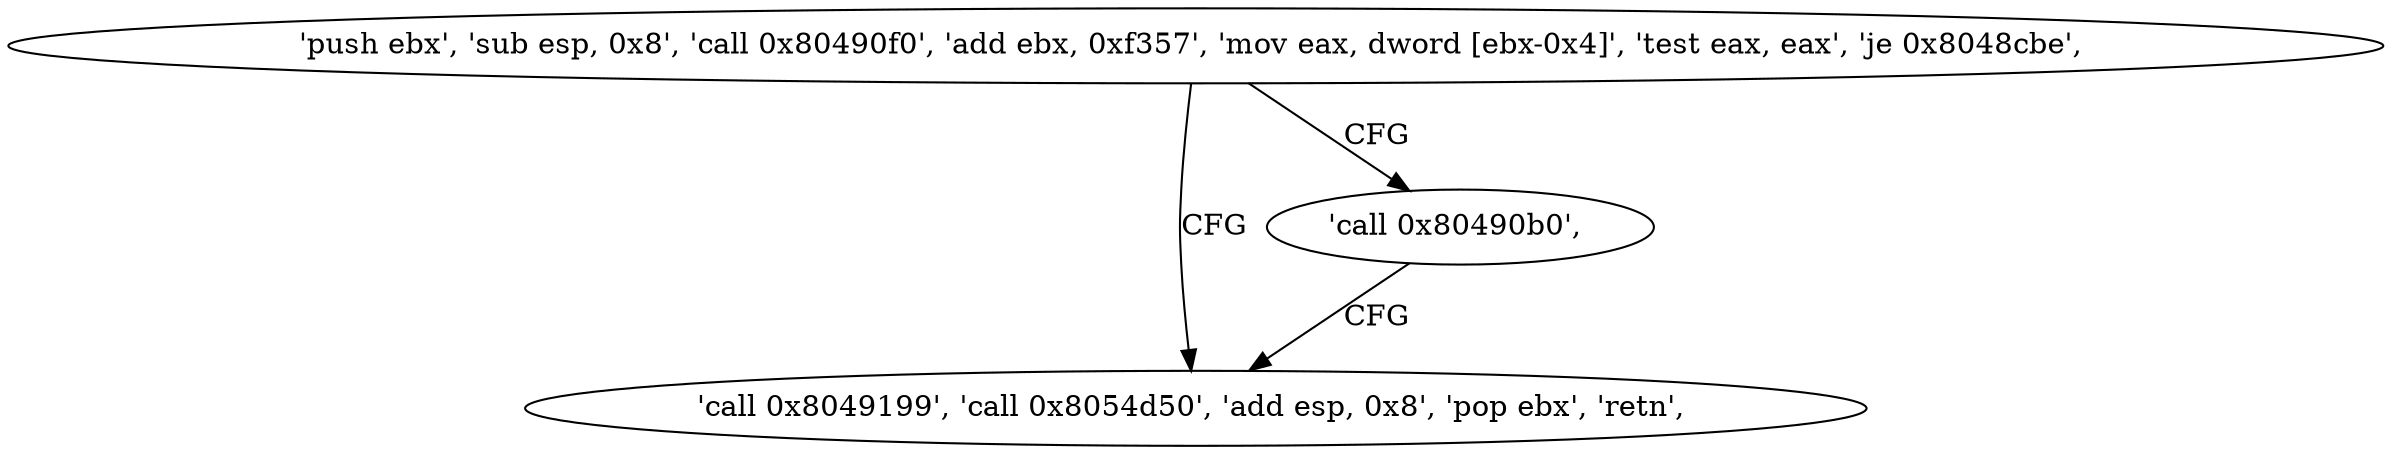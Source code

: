 digraph "func" {
"134515872" [label = "'push ebx', 'sub esp, 0x8', 'call 0x80490f0', 'add ebx, 0xf357', 'mov eax, dword [ebx-0x4]', 'test eax, eax', 'je 0x8048cbe', " ]
"134515902" [label = "'call 0x8049199', 'call 0x8054d50', 'add esp, 0x8', 'pop ebx', 'retn', " ]
"134515897" [label = "'call 0x80490b0', " ]
"134515872" -> "134515902" [ label = "CFG" ]
"134515872" -> "134515897" [ label = "CFG" ]
"134515897" -> "134515902" [ label = "CFG" ]
}

